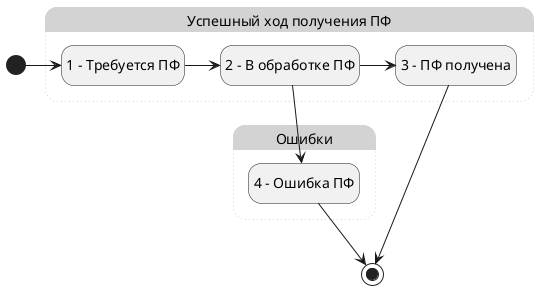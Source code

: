 @startuml
hide empty description

state "Успешный ход получения ПФ" as Saccess #LightGray;line.dotted;line:LightGray {
    state "1 - Требуется ПФ" as State1
    state "2 - В обработке ПФ" as State2  
    state "3 - ПФ получена" as State3
}
state "Ошибки" as Errors #LightGray;line.dotted;line:LightGray {
    state "4 - Ошибка ПФ" as State4
}

[*] -> State1

State1 -> State2

State2 -> State3
State2 --> State4

State4 --> [*]

State3 --> [*]

@enduml
